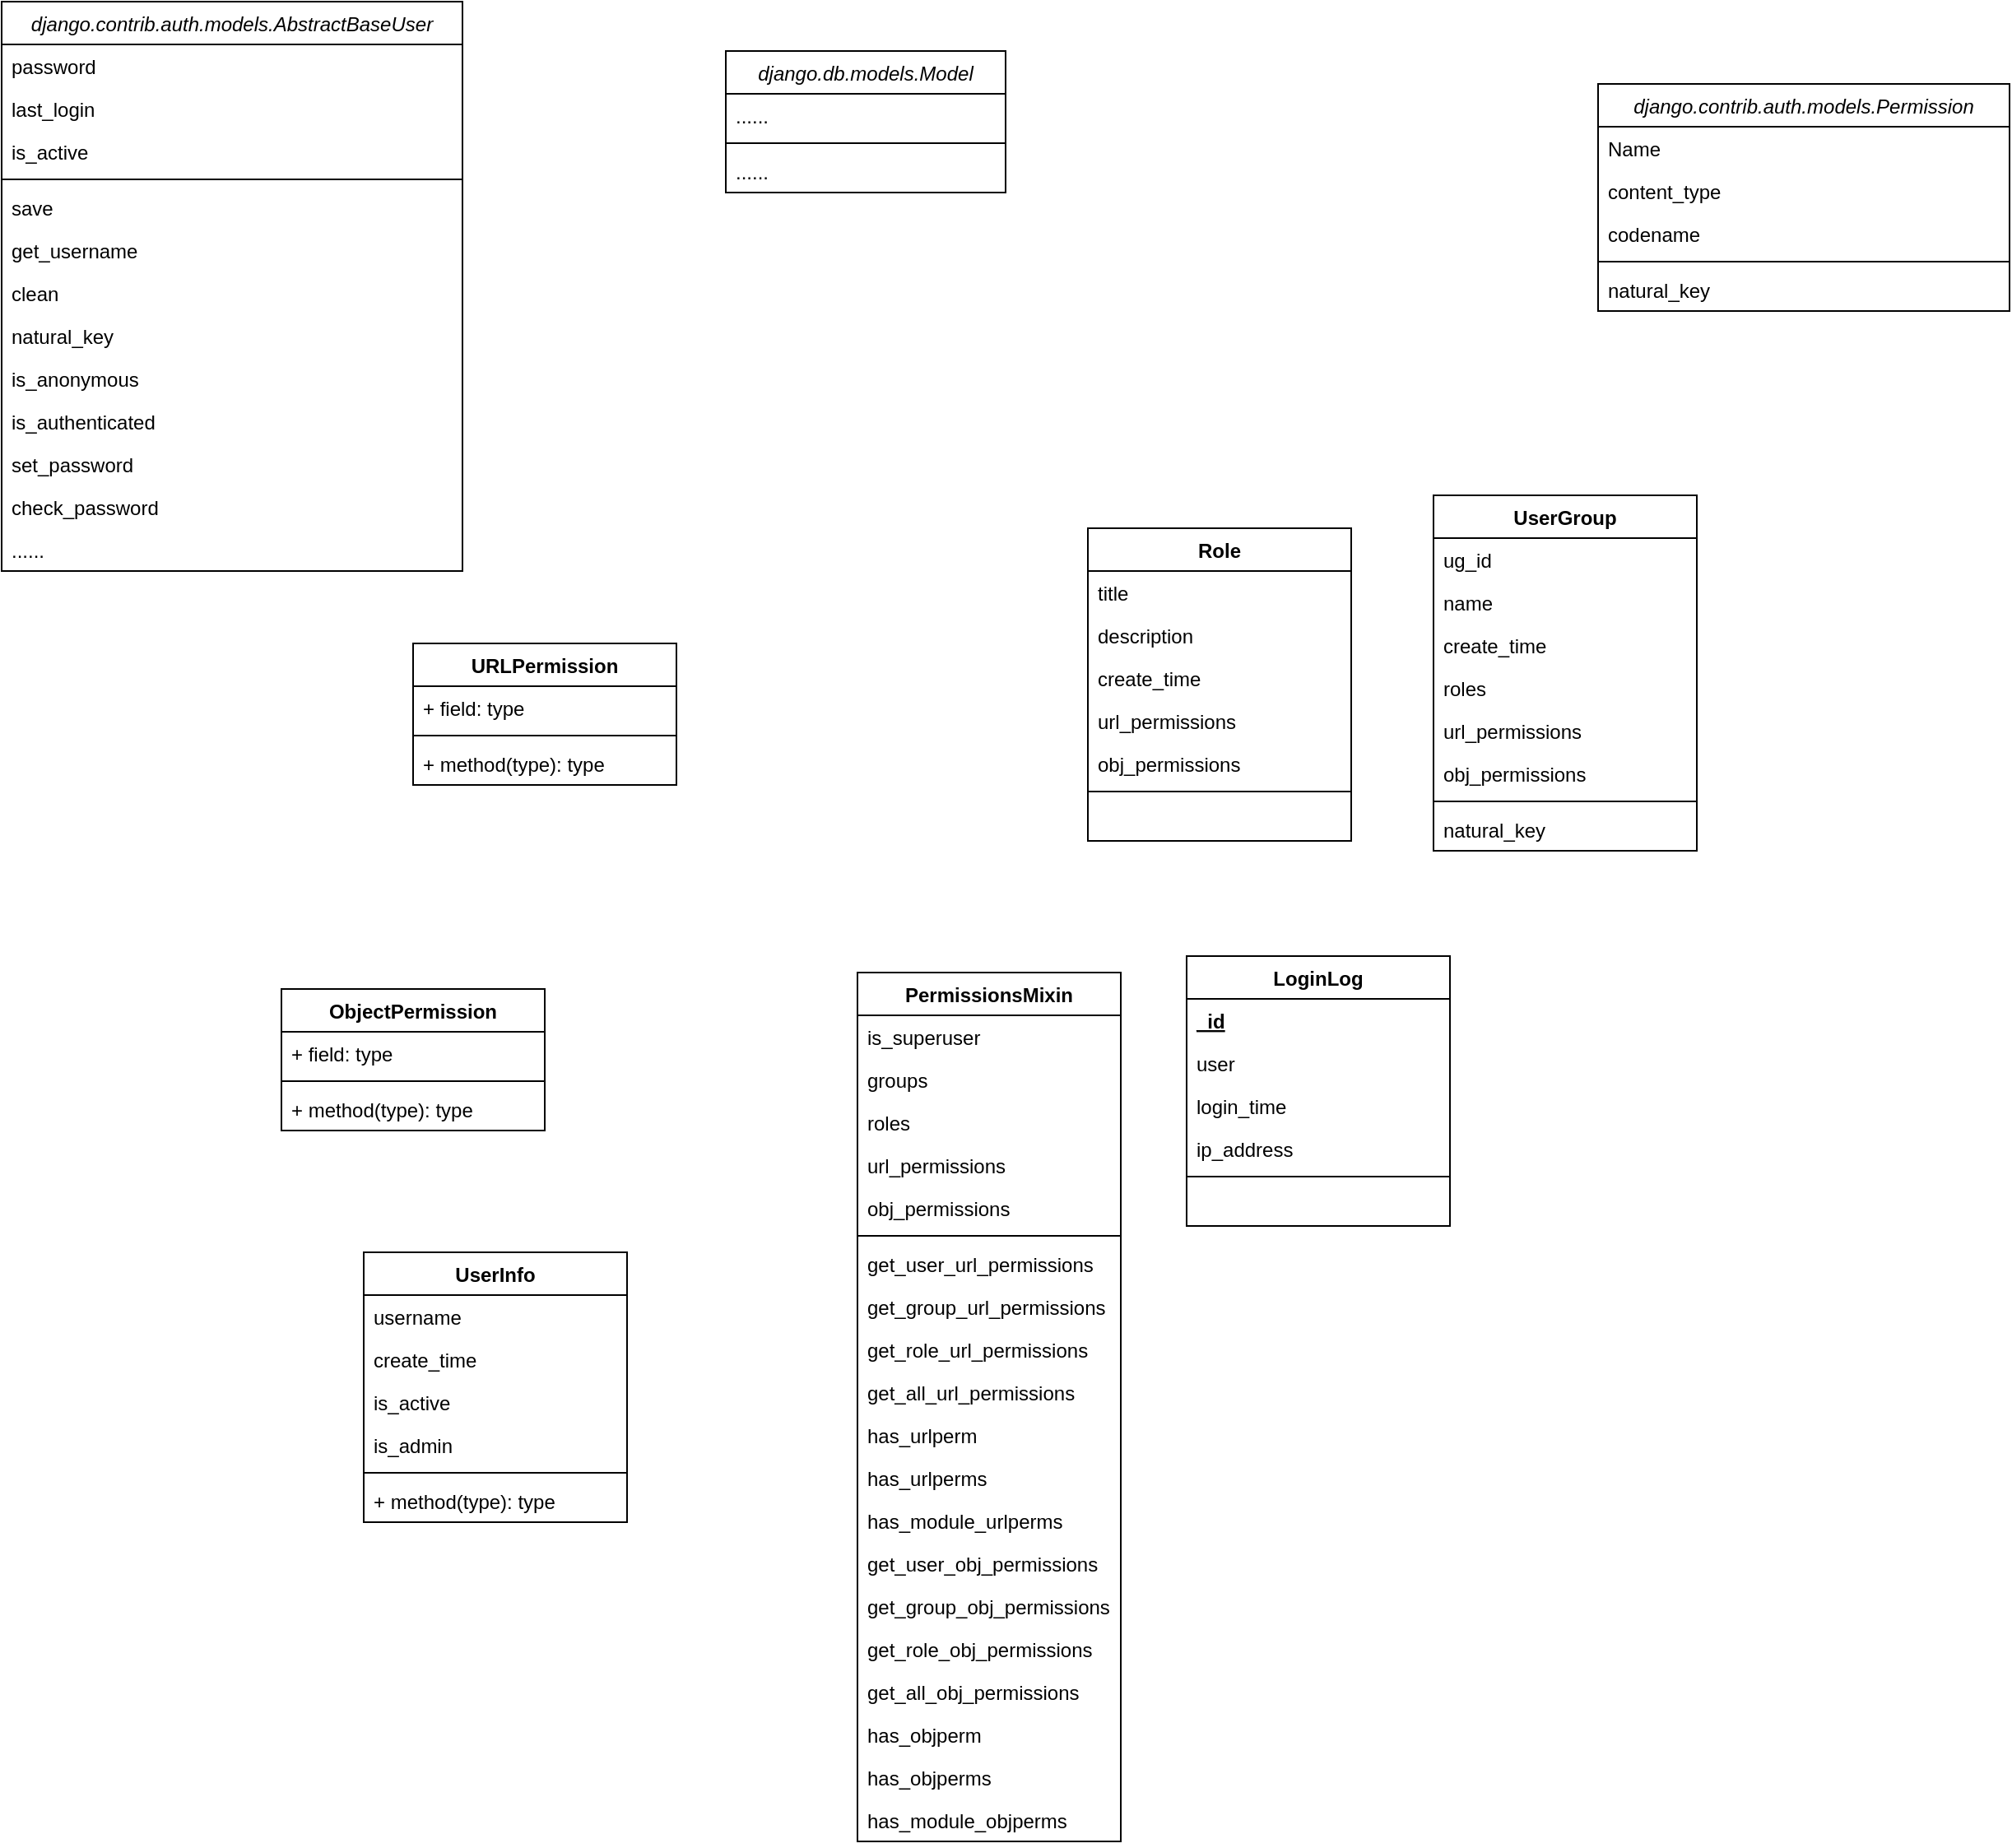 <mxfile version="14.6.6" type="github">
  <diagram id="C5RBs43oDa-KdzZeNtuy" name="Page-1">
    <mxGraphModel dx="1817" dy="1717" grid="1" gridSize="10" guides="1" tooltips="1" connect="1" arrows="1" fold="1" page="1" pageScale="1" pageWidth="827" pageHeight="1169" math="0" shadow="0">
      <root>
        <mxCell id="WIyWlLk6GJQsqaUBKTNV-0" />
        <mxCell id="WIyWlLk6GJQsqaUBKTNV-1" parent="WIyWlLk6GJQsqaUBKTNV-0" />
        <mxCell id="3Rl2veNW5t0FOkaSvxXf-0" value="django.db.models.Model" style="swimlane;fontStyle=2;align=center;verticalAlign=top;childLayout=stackLayout;horizontal=1;startSize=26;horizontalStack=0;resizeParent=1;resizeLast=0;collapsible=1;marginBottom=0;rounded=0;shadow=0;strokeWidth=1;" vertex="1" parent="WIyWlLk6GJQsqaUBKTNV-1">
          <mxGeometry x="70" y="-190" width="170" height="86" as="geometry">
            <mxRectangle x="230" y="140" width="160" height="26" as="alternateBounds" />
          </mxGeometry>
        </mxCell>
        <mxCell id="3Rl2veNW5t0FOkaSvxXf-30" value="......" style="text;align=left;verticalAlign=top;spacingLeft=4;spacingRight=4;overflow=hidden;rotatable=0;points=[[0,0.5],[1,0.5]];portConstraint=eastwest;" vertex="1" parent="3Rl2veNW5t0FOkaSvxXf-0">
          <mxGeometry y="26" width="170" height="26" as="geometry" />
        </mxCell>
        <mxCell id="3Rl2veNW5t0FOkaSvxXf-31" value="" style="line;html=1;strokeWidth=1;align=left;verticalAlign=middle;spacingTop=-1;spacingLeft=3;spacingRight=3;rotatable=0;labelPosition=right;points=[];portConstraint=eastwest;" vertex="1" parent="3Rl2veNW5t0FOkaSvxXf-0">
          <mxGeometry y="52" width="170" height="8" as="geometry" />
        </mxCell>
        <mxCell id="3Rl2veNW5t0FOkaSvxXf-32" value="......" style="text;align=left;verticalAlign=top;spacingLeft=4;spacingRight=4;overflow=hidden;rotatable=0;points=[[0,0.5],[1,0.5]];portConstraint=eastwest;" vertex="1" parent="3Rl2veNW5t0FOkaSvxXf-0">
          <mxGeometry y="60" width="170" height="26" as="geometry" />
        </mxCell>
        <mxCell id="3Rl2veNW5t0FOkaSvxXf-7" value="django.contrib.auth.models.AbstractBaseUser" style="swimlane;fontStyle=2;align=center;verticalAlign=top;childLayout=stackLayout;horizontal=1;startSize=26;horizontalStack=0;resizeParent=1;resizeLast=0;collapsible=1;marginBottom=0;rounded=0;shadow=0;strokeWidth=1;" vertex="1" parent="WIyWlLk6GJQsqaUBKTNV-1">
          <mxGeometry x="-370" y="-220" width="280" height="346" as="geometry">
            <mxRectangle x="230" y="140" width="160" height="26" as="alternateBounds" />
          </mxGeometry>
        </mxCell>
        <mxCell id="3Rl2veNW5t0FOkaSvxXf-16" value="password" style="text;align=left;verticalAlign=top;spacingLeft=4;spacingRight=4;overflow=hidden;rotatable=0;points=[[0,0.5],[1,0.5]];portConstraint=eastwest;" vertex="1" parent="3Rl2veNW5t0FOkaSvxXf-7">
          <mxGeometry y="26" width="280" height="26" as="geometry" />
        </mxCell>
        <mxCell id="3Rl2veNW5t0FOkaSvxXf-17" value="last_login" style="text;align=left;verticalAlign=top;spacingLeft=4;spacingRight=4;overflow=hidden;rotatable=0;points=[[0,0.5],[1,0.5]];portConstraint=eastwest;" vertex="1" parent="3Rl2veNW5t0FOkaSvxXf-7">
          <mxGeometry y="52" width="280" height="26" as="geometry" />
        </mxCell>
        <mxCell id="3Rl2veNW5t0FOkaSvxXf-18" value="is_active" style="text;align=left;verticalAlign=top;spacingLeft=4;spacingRight=4;overflow=hidden;rotatable=0;points=[[0,0.5],[1,0.5]];portConstraint=eastwest;" vertex="1" parent="3Rl2veNW5t0FOkaSvxXf-7">
          <mxGeometry y="78" width="280" height="26" as="geometry" />
        </mxCell>
        <mxCell id="3Rl2veNW5t0FOkaSvxXf-19" value="" style="line;html=1;strokeWidth=1;align=left;verticalAlign=middle;spacingTop=-1;spacingLeft=3;spacingRight=3;rotatable=0;labelPosition=right;points=[];portConstraint=eastwest;" vertex="1" parent="3Rl2veNW5t0FOkaSvxXf-7">
          <mxGeometry y="104" width="280" height="8" as="geometry" />
        </mxCell>
        <mxCell id="3Rl2veNW5t0FOkaSvxXf-21" value="save" style="text;align=left;verticalAlign=top;spacingLeft=4;spacingRight=4;overflow=hidden;rotatable=0;points=[[0,0.5],[1,0.5]];portConstraint=eastwest;" vertex="1" parent="3Rl2veNW5t0FOkaSvxXf-7">
          <mxGeometry y="112" width="280" height="26" as="geometry" />
        </mxCell>
        <mxCell id="3Rl2veNW5t0FOkaSvxXf-20" value="get_username" style="text;align=left;verticalAlign=top;spacingLeft=4;spacingRight=4;overflow=hidden;rotatable=0;points=[[0,0.5],[1,0.5]];portConstraint=eastwest;" vertex="1" parent="3Rl2veNW5t0FOkaSvxXf-7">
          <mxGeometry y="138" width="280" height="26" as="geometry" />
        </mxCell>
        <mxCell id="3Rl2veNW5t0FOkaSvxXf-22" value="clean" style="text;align=left;verticalAlign=top;spacingLeft=4;spacingRight=4;overflow=hidden;rotatable=0;points=[[0,0.5],[1,0.5]];portConstraint=eastwest;" vertex="1" parent="3Rl2veNW5t0FOkaSvxXf-7">
          <mxGeometry y="164" width="280" height="26" as="geometry" />
        </mxCell>
        <mxCell id="3Rl2veNW5t0FOkaSvxXf-23" value="natural_key" style="text;align=left;verticalAlign=top;spacingLeft=4;spacingRight=4;overflow=hidden;rotatable=0;points=[[0,0.5],[1,0.5]];portConstraint=eastwest;" vertex="1" parent="3Rl2veNW5t0FOkaSvxXf-7">
          <mxGeometry y="190" width="280" height="26" as="geometry" />
        </mxCell>
        <mxCell id="3Rl2veNW5t0FOkaSvxXf-24" value="is_anonymous" style="text;align=left;verticalAlign=top;spacingLeft=4;spacingRight=4;overflow=hidden;rotatable=0;points=[[0,0.5],[1,0.5]];portConstraint=eastwest;" vertex="1" parent="3Rl2veNW5t0FOkaSvxXf-7">
          <mxGeometry y="216" width="280" height="26" as="geometry" />
        </mxCell>
        <mxCell id="3Rl2veNW5t0FOkaSvxXf-25" value="is_authenticated" style="text;align=left;verticalAlign=top;spacingLeft=4;spacingRight=4;overflow=hidden;rotatable=0;points=[[0,0.5],[1,0.5]];portConstraint=eastwest;" vertex="1" parent="3Rl2veNW5t0FOkaSvxXf-7">
          <mxGeometry y="242" width="280" height="26" as="geometry" />
        </mxCell>
        <mxCell id="3Rl2veNW5t0FOkaSvxXf-26" value="set_password" style="text;align=left;verticalAlign=top;spacingLeft=4;spacingRight=4;overflow=hidden;rotatable=0;points=[[0,0.5],[1,0.5]];portConstraint=eastwest;" vertex="1" parent="3Rl2veNW5t0FOkaSvxXf-7">
          <mxGeometry y="268" width="280" height="26" as="geometry" />
        </mxCell>
        <mxCell id="3Rl2veNW5t0FOkaSvxXf-29" value="check_password" style="text;align=left;verticalAlign=top;spacingLeft=4;spacingRight=4;overflow=hidden;rotatable=0;points=[[0,0.5],[1,0.5]];portConstraint=eastwest;" vertex="1" parent="3Rl2veNW5t0FOkaSvxXf-7">
          <mxGeometry y="294" width="280" height="26" as="geometry" />
        </mxCell>
        <mxCell id="3Rl2veNW5t0FOkaSvxXf-27" value="......" style="text;align=left;verticalAlign=top;spacingLeft=4;spacingRight=4;overflow=hidden;rotatable=0;points=[[0,0.5],[1,0.5]];portConstraint=eastwest;" vertex="1" parent="3Rl2veNW5t0FOkaSvxXf-7">
          <mxGeometry y="320" width="280" height="26" as="geometry" />
        </mxCell>
        <mxCell id="3Rl2veNW5t0FOkaSvxXf-8" value="django.contrib.auth.models.Permission" style="swimlane;fontStyle=2;align=center;verticalAlign=top;childLayout=stackLayout;horizontal=1;startSize=26;horizontalStack=0;resizeParent=1;resizeLast=0;collapsible=1;marginBottom=0;rounded=0;shadow=0;strokeWidth=1;" vertex="1" parent="WIyWlLk6GJQsqaUBKTNV-1">
          <mxGeometry x="600" y="-170" width="250" height="138" as="geometry">
            <mxRectangle x="230" y="140" width="160" height="26" as="alternateBounds" />
          </mxGeometry>
        </mxCell>
        <mxCell id="3Rl2veNW5t0FOkaSvxXf-9" value="Name" style="text;align=left;verticalAlign=top;spacingLeft=4;spacingRight=4;overflow=hidden;rotatable=0;points=[[0,0.5],[1,0.5]];portConstraint=eastwest;" vertex="1" parent="3Rl2veNW5t0FOkaSvxXf-8">
          <mxGeometry y="26" width="250" height="26" as="geometry" />
        </mxCell>
        <mxCell id="3Rl2veNW5t0FOkaSvxXf-12" value="content_type" style="text;align=left;verticalAlign=top;spacingLeft=4;spacingRight=4;overflow=hidden;rotatable=0;points=[[0,0.5],[1,0.5]];portConstraint=eastwest;" vertex="1" parent="3Rl2veNW5t0FOkaSvxXf-8">
          <mxGeometry y="52" width="250" height="26" as="geometry" />
        </mxCell>
        <mxCell id="3Rl2veNW5t0FOkaSvxXf-11" value="codename" style="text;align=left;verticalAlign=top;spacingLeft=4;spacingRight=4;overflow=hidden;rotatable=0;points=[[0,0.5],[1,0.5]];portConstraint=eastwest;" vertex="1" parent="3Rl2veNW5t0FOkaSvxXf-8">
          <mxGeometry y="78" width="250" height="26" as="geometry" />
        </mxCell>
        <mxCell id="3Rl2veNW5t0FOkaSvxXf-10" value="" style="line;html=1;strokeWidth=1;align=left;verticalAlign=middle;spacingTop=-1;spacingLeft=3;spacingRight=3;rotatable=0;labelPosition=right;points=[];portConstraint=eastwest;" vertex="1" parent="3Rl2veNW5t0FOkaSvxXf-8">
          <mxGeometry y="104" width="250" height="8" as="geometry" />
        </mxCell>
        <mxCell id="3Rl2veNW5t0FOkaSvxXf-15" value="natural_key" style="text;align=left;verticalAlign=top;spacingLeft=4;spacingRight=4;overflow=hidden;rotatable=0;points=[[0,0.5],[1,0.5]];portConstraint=eastwest;" vertex="1" parent="3Rl2veNW5t0FOkaSvxXf-8">
          <mxGeometry y="112" width="250" height="26" as="geometry" />
        </mxCell>
        <mxCell id="3Rl2veNW5t0FOkaSvxXf-33" value="LoginLog" style="swimlane;fontStyle=1;align=center;verticalAlign=top;childLayout=stackLayout;horizontal=1;startSize=26;horizontalStack=0;resizeParent=1;resizeParentMax=0;resizeLast=0;collapsible=1;marginBottom=0;" vertex="1" parent="WIyWlLk6GJQsqaUBKTNV-1">
          <mxGeometry x="350" y="360" width="160" height="164" as="geometry" />
        </mxCell>
        <mxCell id="3Rl2veNW5t0FOkaSvxXf-64" value="_id" style="text;strokeColor=none;fillColor=none;align=left;verticalAlign=top;spacingLeft=4;spacingRight=4;overflow=hidden;rotatable=0;points=[[0,0.5],[1,0.5]];portConstraint=eastwest;fontStyle=5" vertex="1" parent="3Rl2veNW5t0FOkaSvxXf-33">
          <mxGeometry y="26" width="160" height="26" as="geometry" />
        </mxCell>
        <mxCell id="3Rl2veNW5t0FOkaSvxXf-34" value="user" style="text;strokeColor=none;fillColor=none;align=left;verticalAlign=top;spacingLeft=4;spacingRight=4;overflow=hidden;rotatable=0;points=[[0,0.5],[1,0.5]];portConstraint=eastwest;" vertex="1" parent="3Rl2veNW5t0FOkaSvxXf-33">
          <mxGeometry y="52" width="160" height="26" as="geometry" />
        </mxCell>
        <mxCell id="3Rl2veNW5t0FOkaSvxXf-61" value="login_time" style="text;strokeColor=none;fillColor=none;align=left;verticalAlign=top;spacingLeft=4;spacingRight=4;overflow=hidden;rotatable=0;points=[[0,0.5],[1,0.5]];portConstraint=eastwest;" vertex="1" parent="3Rl2veNW5t0FOkaSvxXf-33">
          <mxGeometry y="78" width="160" height="26" as="geometry" />
        </mxCell>
        <mxCell id="3Rl2veNW5t0FOkaSvxXf-62" value="ip_address" style="text;strokeColor=none;fillColor=none;align=left;verticalAlign=top;spacingLeft=4;spacingRight=4;overflow=hidden;rotatable=0;points=[[0,0.5],[1,0.5]];portConstraint=eastwest;" vertex="1" parent="3Rl2veNW5t0FOkaSvxXf-33">
          <mxGeometry y="104" width="160" height="26" as="geometry" />
        </mxCell>
        <mxCell id="3Rl2veNW5t0FOkaSvxXf-35" value="" style="line;strokeWidth=1;fillColor=none;align=left;verticalAlign=middle;spacingTop=-1;spacingLeft=3;spacingRight=3;rotatable=0;labelPosition=right;points=[];portConstraint=eastwest;" vertex="1" parent="3Rl2veNW5t0FOkaSvxXf-33">
          <mxGeometry y="130" width="160" height="8" as="geometry" />
        </mxCell>
        <mxCell id="3Rl2veNW5t0FOkaSvxXf-63" value=" " style="text;strokeColor=none;fillColor=none;align=left;verticalAlign=top;spacingLeft=4;spacingRight=4;overflow=hidden;rotatable=0;points=[[0,0.5],[1,0.5]];portConstraint=eastwest;" vertex="1" parent="3Rl2veNW5t0FOkaSvxXf-33">
          <mxGeometry y="138" width="160" height="26" as="geometry" />
        </mxCell>
        <mxCell id="3Rl2veNW5t0FOkaSvxXf-37" value="URLPermission" style="swimlane;fontStyle=1;align=center;verticalAlign=top;childLayout=stackLayout;horizontal=1;startSize=26;horizontalStack=0;resizeParent=1;resizeParentMax=0;resizeLast=0;collapsible=1;marginBottom=0;" vertex="1" parent="WIyWlLk6GJQsqaUBKTNV-1">
          <mxGeometry x="-120" y="170" width="160" height="86" as="geometry" />
        </mxCell>
        <mxCell id="3Rl2veNW5t0FOkaSvxXf-38" value="+ field: type" style="text;strokeColor=none;fillColor=none;align=left;verticalAlign=top;spacingLeft=4;spacingRight=4;overflow=hidden;rotatable=0;points=[[0,0.5],[1,0.5]];portConstraint=eastwest;" vertex="1" parent="3Rl2veNW5t0FOkaSvxXf-37">
          <mxGeometry y="26" width="160" height="26" as="geometry" />
        </mxCell>
        <mxCell id="3Rl2veNW5t0FOkaSvxXf-39" value="" style="line;strokeWidth=1;fillColor=none;align=left;verticalAlign=middle;spacingTop=-1;spacingLeft=3;spacingRight=3;rotatable=0;labelPosition=right;points=[];portConstraint=eastwest;" vertex="1" parent="3Rl2veNW5t0FOkaSvxXf-37">
          <mxGeometry y="52" width="160" height="8" as="geometry" />
        </mxCell>
        <mxCell id="3Rl2veNW5t0FOkaSvxXf-40" value="+ method(type): type" style="text;strokeColor=none;fillColor=none;align=left;verticalAlign=top;spacingLeft=4;spacingRight=4;overflow=hidden;rotatable=0;points=[[0,0.5],[1,0.5]];portConstraint=eastwest;" vertex="1" parent="3Rl2veNW5t0FOkaSvxXf-37">
          <mxGeometry y="60" width="160" height="26" as="geometry" />
        </mxCell>
        <mxCell id="3Rl2veNW5t0FOkaSvxXf-41" value="Role" style="swimlane;fontStyle=1;align=center;verticalAlign=top;childLayout=stackLayout;horizontal=1;startSize=26;horizontalStack=0;resizeParent=1;resizeParentMax=0;resizeLast=0;collapsible=1;marginBottom=0;" vertex="1" parent="WIyWlLk6GJQsqaUBKTNV-1">
          <mxGeometry x="290" y="100" width="160" height="190" as="geometry" />
        </mxCell>
        <mxCell id="3Rl2veNW5t0FOkaSvxXf-42" value="title" style="text;strokeColor=none;fillColor=none;align=left;verticalAlign=top;spacingLeft=4;spacingRight=4;overflow=hidden;rotatable=0;points=[[0,0.5],[1,0.5]];portConstraint=eastwest;" vertex="1" parent="3Rl2veNW5t0FOkaSvxXf-41">
          <mxGeometry y="26" width="160" height="26" as="geometry" />
        </mxCell>
        <mxCell id="3Rl2veNW5t0FOkaSvxXf-99" value="description" style="text;strokeColor=none;fillColor=none;align=left;verticalAlign=top;spacingLeft=4;spacingRight=4;overflow=hidden;rotatable=0;points=[[0,0.5],[1,0.5]];portConstraint=eastwest;" vertex="1" parent="3Rl2veNW5t0FOkaSvxXf-41">
          <mxGeometry y="52" width="160" height="26" as="geometry" />
        </mxCell>
        <mxCell id="3Rl2veNW5t0FOkaSvxXf-100" value="create_time" style="text;strokeColor=none;fillColor=none;align=left;verticalAlign=top;spacingLeft=4;spacingRight=4;overflow=hidden;rotatable=0;points=[[0,0.5],[1,0.5]];portConstraint=eastwest;" vertex="1" parent="3Rl2veNW5t0FOkaSvxXf-41">
          <mxGeometry y="78" width="160" height="26" as="geometry" />
        </mxCell>
        <mxCell id="3Rl2veNW5t0FOkaSvxXf-101" value="url_permissions" style="text;strokeColor=none;fillColor=none;align=left;verticalAlign=top;spacingLeft=4;spacingRight=4;overflow=hidden;rotatable=0;points=[[0,0.5],[1,0.5]];portConstraint=eastwest;" vertex="1" parent="3Rl2veNW5t0FOkaSvxXf-41">
          <mxGeometry y="104" width="160" height="26" as="geometry" />
        </mxCell>
        <mxCell id="3Rl2veNW5t0FOkaSvxXf-102" value="obj_permissions" style="text;strokeColor=none;fillColor=none;align=left;verticalAlign=top;spacingLeft=4;spacingRight=4;overflow=hidden;rotatable=0;points=[[0,0.5],[1,0.5]];portConstraint=eastwest;" vertex="1" parent="3Rl2veNW5t0FOkaSvxXf-41">
          <mxGeometry y="130" width="160" height="26" as="geometry" />
        </mxCell>
        <mxCell id="3Rl2veNW5t0FOkaSvxXf-43" value="" style="line;strokeWidth=1;fillColor=none;align=left;verticalAlign=middle;spacingTop=-1;spacingLeft=3;spacingRight=3;rotatable=0;labelPosition=right;points=[];portConstraint=eastwest;" vertex="1" parent="3Rl2veNW5t0FOkaSvxXf-41">
          <mxGeometry y="156" width="160" height="8" as="geometry" />
        </mxCell>
        <mxCell id="3Rl2veNW5t0FOkaSvxXf-44" value=" " style="text;strokeColor=none;fillColor=none;align=left;verticalAlign=top;spacingLeft=4;spacingRight=4;overflow=hidden;rotatable=0;points=[[0,0.5],[1,0.5]];portConstraint=eastwest;" vertex="1" parent="3Rl2veNW5t0FOkaSvxXf-41">
          <mxGeometry y="164" width="160" height="26" as="geometry" />
        </mxCell>
        <mxCell id="3Rl2veNW5t0FOkaSvxXf-45" value="UserGroup" style="swimlane;fontStyle=1;align=center;verticalAlign=top;childLayout=stackLayout;horizontal=1;startSize=26;horizontalStack=0;resizeParent=1;resizeParentMax=0;resizeLast=0;collapsible=1;marginBottom=0;" vertex="1" parent="WIyWlLk6GJQsqaUBKTNV-1">
          <mxGeometry x="500" y="80" width="160" height="216" as="geometry" />
        </mxCell>
        <mxCell id="3Rl2veNW5t0FOkaSvxXf-46" value="ug_id" style="text;strokeColor=none;fillColor=none;align=left;verticalAlign=top;spacingLeft=4;spacingRight=4;overflow=hidden;rotatable=0;points=[[0,0.5],[1,0.5]];portConstraint=eastwest;" vertex="1" parent="3Rl2veNW5t0FOkaSvxXf-45">
          <mxGeometry y="26" width="160" height="26" as="geometry" />
        </mxCell>
        <mxCell id="3Rl2veNW5t0FOkaSvxXf-94" value="name" style="text;strokeColor=none;fillColor=none;align=left;verticalAlign=top;spacingLeft=4;spacingRight=4;overflow=hidden;rotatable=0;points=[[0,0.5],[1,0.5]];portConstraint=eastwest;" vertex="1" parent="3Rl2veNW5t0FOkaSvxXf-45">
          <mxGeometry y="52" width="160" height="26" as="geometry" />
        </mxCell>
        <mxCell id="3Rl2veNW5t0FOkaSvxXf-95" value="create_time" style="text;strokeColor=none;fillColor=none;align=left;verticalAlign=top;spacingLeft=4;spacingRight=4;overflow=hidden;rotatable=0;points=[[0,0.5],[1,0.5]];portConstraint=eastwest;" vertex="1" parent="3Rl2veNW5t0FOkaSvxXf-45">
          <mxGeometry y="78" width="160" height="26" as="geometry" />
        </mxCell>
        <mxCell id="3Rl2veNW5t0FOkaSvxXf-96" value="roles" style="text;strokeColor=none;fillColor=none;align=left;verticalAlign=top;spacingLeft=4;spacingRight=4;overflow=hidden;rotatable=0;points=[[0,0.5],[1,0.5]];portConstraint=eastwest;" vertex="1" parent="3Rl2veNW5t0FOkaSvxXf-45">
          <mxGeometry y="104" width="160" height="26" as="geometry" />
        </mxCell>
        <mxCell id="3Rl2veNW5t0FOkaSvxXf-97" value="url_permissions" style="text;strokeColor=none;fillColor=none;align=left;verticalAlign=top;spacingLeft=4;spacingRight=4;overflow=hidden;rotatable=0;points=[[0,0.5],[1,0.5]];portConstraint=eastwest;" vertex="1" parent="3Rl2veNW5t0FOkaSvxXf-45">
          <mxGeometry y="130" width="160" height="26" as="geometry" />
        </mxCell>
        <mxCell id="3Rl2veNW5t0FOkaSvxXf-98" value="obj_permissions" style="text;strokeColor=none;fillColor=none;align=left;verticalAlign=top;spacingLeft=4;spacingRight=4;overflow=hidden;rotatable=0;points=[[0,0.5],[1,0.5]];portConstraint=eastwest;" vertex="1" parent="3Rl2veNW5t0FOkaSvxXf-45">
          <mxGeometry y="156" width="160" height="26" as="geometry" />
        </mxCell>
        <mxCell id="3Rl2veNW5t0FOkaSvxXf-47" value="" style="line;strokeWidth=1;fillColor=none;align=left;verticalAlign=middle;spacingTop=-1;spacingLeft=3;spacingRight=3;rotatable=0;labelPosition=right;points=[];portConstraint=eastwest;" vertex="1" parent="3Rl2veNW5t0FOkaSvxXf-45">
          <mxGeometry y="182" width="160" height="8" as="geometry" />
        </mxCell>
        <mxCell id="3Rl2veNW5t0FOkaSvxXf-48" value="natural_key" style="text;strokeColor=none;fillColor=none;align=left;verticalAlign=top;spacingLeft=4;spacingRight=4;overflow=hidden;rotatable=0;points=[[0,0.5],[1,0.5]];portConstraint=eastwest;" vertex="1" parent="3Rl2veNW5t0FOkaSvxXf-45">
          <mxGeometry y="190" width="160" height="26" as="geometry" />
        </mxCell>
        <mxCell id="3Rl2veNW5t0FOkaSvxXf-49" value="PermissionsMixin" style="swimlane;fontStyle=1;align=center;verticalAlign=top;childLayout=stackLayout;horizontal=1;startSize=26;horizontalStack=0;resizeParent=1;resizeParentMax=0;resizeLast=0;collapsible=1;marginBottom=0;" vertex="1" parent="WIyWlLk6GJQsqaUBKTNV-1">
          <mxGeometry x="150" y="370" width="160" height="528" as="geometry" />
        </mxCell>
        <mxCell id="3Rl2veNW5t0FOkaSvxXf-50" value="is_superuser" style="text;strokeColor=none;fillColor=none;align=left;verticalAlign=top;spacingLeft=4;spacingRight=4;overflow=hidden;rotatable=0;points=[[0,0.5],[1,0.5]];portConstraint=eastwest;" vertex="1" parent="3Rl2veNW5t0FOkaSvxXf-49">
          <mxGeometry y="26" width="160" height="26" as="geometry" />
        </mxCell>
        <mxCell id="3Rl2veNW5t0FOkaSvxXf-68" value="groups" style="text;strokeColor=none;fillColor=none;align=left;verticalAlign=top;spacingLeft=4;spacingRight=4;overflow=hidden;rotatable=0;points=[[0,0.5],[1,0.5]];portConstraint=eastwest;" vertex="1" parent="3Rl2veNW5t0FOkaSvxXf-49">
          <mxGeometry y="52" width="160" height="26" as="geometry" />
        </mxCell>
        <mxCell id="3Rl2veNW5t0FOkaSvxXf-69" value="roles" style="text;strokeColor=none;fillColor=none;align=left;verticalAlign=top;spacingLeft=4;spacingRight=4;overflow=hidden;rotatable=0;points=[[0,0.5],[1,0.5]];portConstraint=eastwest;" vertex="1" parent="3Rl2veNW5t0FOkaSvxXf-49">
          <mxGeometry y="78" width="160" height="26" as="geometry" />
        </mxCell>
        <mxCell id="3Rl2veNW5t0FOkaSvxXf-70" value="url_permissions" style="text;strokeColor=none;fillColor=none;align=left;verticalAlign=top;spacingLeft=4;spacingRight=4;overflow=hidden;rotatable=0;points=[[0,0.5],[1,0.5]];portConstraint=eastwest;" vertex="1" parent="3Rl2veNW5t0FOkaSvxXf-49">
          <mxGeometry y="104" width="160" height="26" as="geometry" />
        </mxCell>
        <mxCell id="3Rl2veNW5t0FOkaSvxXf-71" value="obj_permissions" style="text;strokeColor=none;fillColor=none;align=left;verticalAlign=top;spacingLeft=4;spacingRight=4;overflow=hidden;rotatable=0;points=[[0,0.5],[1,0.5]];portConstraint=eastwest;" vertex="1" parent="3Rl2veNW5t0FOkaSvxXf-49">
          <mxGeometry y="130" width="160" height="26" as="geometry" />
        </mxCell>
        <mxCell id="3Rl2veNW5t0FOkaSvxXf-51" value="" style="line;strokeWidth=1;fillColor=none;align=left;verticalAlign=middle;spacingTop=-1;spacingLeft=3;spacingRight=3;rotatable=0;labelPosition=right;points=[];portConstraint=eastwest;" vertex="1" parent="3Rl2veNW5t0FOkaSvxXf-49">
          <mxGeometry y="156" width="160" height="8" as="geometry" />
        </mxCell>
        <mxCell id="3Rl2veNW5t0FOkaSvxXf-73" value="get_user_url_permissions" style="text;strokeColor=none;fillColor=none;align=left;verticalAlign=top;spacingLeft=4;spacingRight=4;overflow=hidden;rotatable=0;points=[[0,0.5],[1,0.5]];portConstraint=eastwest;" vertex="1" parent="3Rl2veNW5t0FOkaSvxXf-49">
          <mxGeometry y="164" width="160" height="26" as="geometry" />
        </mxCell>
        <mxCell id="3Rl2veNW5t0FOkaSvxXf-78" value="get_group_url_permissions" style="text;strokeColor=none;fillColor=none;align=left;verticalAlign=top;spacingLeft=4;spacingRight=4;overflow=hidden;rotatable=0;points=[[0,0.5],[1,0.5]];portConstraint=eastwest;" vertex="1" parent="3Rl2veNW5t0FOkaSvxXf-49">
          <mxGeometry y="190" width="160" height="26" as="geometry" />
        </mxCell>
        <mxCell id="3Rl2veNW5t0FOkaSvxXf-79" value="get_role_url_permissions" style="text;strokeColor=none;fillColor=none;align=left;verticalAlign=top;spacingLeft=4;spacingRight=4;overflow=hidden;rotatable=0;points=[[0,0.5],[1,0.5]];portConstraint=eastwest;" vertex="1" parent="3Rl2veNW5t0FOkaSvxXf-49">
          <mxGeometry y="216" width="160" height="26" as="geometry" />
        </mxCell>
        <mxCell id="3Rl2veNW5t0FOkaSvxXf-74" value="get_all_url_permissions" style="text;strokeColor=none;fillColor=none;align=left;verticalAlign=top;spacingLeft=4;spacingRight=4;overflow=hidden;rotatable=0;points=[[0,0.5],[1,0.5]];portConstraint=eastwest;" vertex="1" parent="3Rl2veNW5t0FOkaSvxXf-49">
          <mxGeometry y="242" width="160" height="26" as="geometry" />
        </mxCell>
        <mxCell id="3Rl2veNW5t0FOkaSvxXf-75" value="has_urlperm" style="text;strokeColor=none;fillColor=none;align=left;verticalAlign=top;spacingLeft=4;spacingRight=4;overflow=hidden;rotatable=0;points=[[0,0.5],[1,0.5]];portConstraint=eastwest;" vertex="1" parent="3Rl2veNW5t0FOkaSvxXf-49">
          <mxGeometry y="268" width="160" height="26" as="geometry" />
        </mxCell>
        <mxCell id="3Rl2veNW5t0FOkaSvxXf-76" value="has_urlperms" style="text;strokeColor=none;fillColor=none;align=left;verticalAlign=top;spacingLeft=4;spacingRight=4;overflow=hidden;rotatable=0;points=[[0,0.5],[1,0.5]];portConstraint=eastwest;" vertex="1" parent="3Rl2veNW5t0FOkaSvxXf-49">
          <mxGeometry y="294" width="160" height="26" as="geometry" />
        </mxCell>
        <mxCell id="3Rl2veNW5t0FOkaSvxXf-77" value="has_module_urlperms" style="text;strokeColor=none;fillColor=none;align=left;verticalAlign=top;spacingLeft=4;spacingRight=4;overflow=hidden;rotatable=0;points=[[0,0.5],[1,0.5]];portConstraint=eastwest;" vertex="1" parent="3Rl2veNW5t0FOkaSvxXf-49">
          <mxGeometry y="320" width="160" height="26" as="geometry" />
        </mxCell>
        <mxCell id="3Rl2veNW5t0FOkaSvxXf-52" value="get_user_obj_permissions" style="text;strokeColor=none;fillColor=none;align=left;verticalAlign=top;spacingLeft=4;spacingRight=4;overflow=hidden;rotatable=0;points=[[0,0.5],[1,0.5]];portConstraint=eastwest;" vertex="1" parent="3Rl2veNW5t0FOkaSvxXf-49">
          <mxGeometry y="346" width="160" height="26" as="geometry" />
        </mxCell>
        <mxCell id="3Rl2veNW5t0FOkaSvxXf-93" value="get_group_obj_permissions" style="text;strokeColor=none;fillColor=none;align=left;verticalAlign=top;spacingLeft=4;spacingRight=4;overflow=hidden;rotatable=0;points=[[0,0.5],[1,0.5]];portConstraint=eastwest;" vertex="1" parent="3Rl2veNW5t0FOkaSvxXf-49">
          <mxGeometry y="372" width="160" height="26" as="geometry" />
        </mxCell>
        <mxCell id="3Rl2veNW5t0FOkaSvxXf-92" value="get_role_obj_permissions" style="text;strokeColor=none;fillColor=none;align=left;verticalAlign=top;spacingLeft=4;spacingRight=4;overflow=hidden;rotatable=0;points=[[0,0.5],[1,0.5]];portConstraint=eastwest;" vertex="1" parent="3Rl2veNW5t0FOkaSvxXf-49">
          <mxGeometry y="398" width="160" height="26" as="geometry" />
        </mxCell>
        <mxCell id="3Rl2veNW5t0FOkaSvxXf-91" value="get_all_obj_permissions" style="text;strokeColor=none;fillColor=none;align=left;verticalAlign=top;spacingLeft=4;spacingRight=4;overflow=hidden;rotatable=0;points=[[0,0.5],[1,0.5]];portConstraint=eastwest;" vertex="1" parent="3Rl2veNW5t0FOkaSvxXf-49">
          <mxGeometry y="424" width="160" height="26" as="geometry" />
        </mxCell>
        <mxCell id="3Rl2veNW5t0FOkaSvxXf-88" value="has_objperm" style="text;strokeColor=none;fillColor=none;align=left;verticalAlign=top;spacingLeft=4;spacingRight=4;overflow=hidden;rotatable=0;points=[[0,0.5],[1,0.5]];portConstraint=eastwest;" vertex="1" parent="3Rl2veNW5t0FOkaSvxXf-49">
          <mxGeometry y="450" width="160" height="26" as="geometry" />
        </mxCell>
        <mxCell id="3Rl2veNW5t0FOkaSvxXf-89" value="has_objperms" style="text;strokeColor=none;fillColor=none;align=left;verticalAlign=top;spacingLeft=4;spacingRight=4;overflow=hidden;rotatable=0;points=[[0,0.5],[1,0.5]];portConstraint=eastwest;" vertex="1" parent="3Rl2veNW5t0FOkaSvxXf-49">
          <mxGeometry y="476" width="160" height="26" as="geometry" />
        </mxCell>
        <mxCell id="3Rl2veNW5t0FOkaSvxXf-90" value="has_module_objperms" style="text;strokeColor=none;fillColor=none;align=left;verticalAlign=top;spacingLeft=4;spacingRight=4;overflow=hidden;rotatable=0;points=[[0,0.5],[1,0.5]];portConstraint=eastwest;" vertex="1" parent="3Rl2veNW5t0FOkaSvxXf-49">
          <mxGeometry y="502" width="160" height="26" as="geometry" />
        </mxCell>
        <mxCell id="3Rl2veNW5t0FOkaSvxXf-53" value="UserInfo" style="swimlane;fontStyle=1;align=center;verticalAlign=top;childLayout=stackLayout;horizontal=1;startSize=26;horizontalStack=0;resizeParent=1;resizeParentMax=0;resizeLast=0;collapsible=1;marginBottom=0;" vertex="1" parent="WIyWlLk6GJQsqaUBKTNV-1">
          <mxGeometry x="-150" y="540" width="160" height="164" as="geometry" />
        </mxCell>
        <mxCell id="3Rl2veNW5t0FOkaSvxXf-54" value="username" style="text;strokeColor=none;fillColor=none;align=left;verticalAlign=top;spacingLeft=4;spacingRight=4;overflow=hidden;rotatable=0;points=[[0,0.5],[1,0.5]];portConstraint=eastwest;" vertex="1" parent="3Rl2veNW5t0FOkaSvxXf-53">
          <mxGeometry y="26" width="160" height="26" as="geometry" />
        </mxCell>
        <mxCell id="3Rl2veNW5t0FOkaSvxXf-65" value="create_time" style="text;strokeColor=none;fillColor=none;align=left;verticalAlign=top;spacingLeft=4;spacingRight=4;overflow=hidden;rotatable=0;points=[[0,0.5],[1,0.5]];portConstraint=eastwest;" vertex="1" parent="3Rl2veNW5t0FOkaSvxXf-53">
          <mxGeometry y="52" width="160" height="26" as="geometry" />
        </mxCell>
        <mxCell id="3Rl2veNW5t0FOkaSvxXf-66" value="is_active" style="text;strokeColor=none;fillColor=none;align=left;verticalAlign=top;spacingLeft=4;spacingRight=4;overflow=hidden;rotatable=0;points=[[0,0.5],[1,0.5]];portConstraint=eastwest;" vertex="1" parent="3Rl2veNW5t0FOkaSvxXf-53">
          <mxGeometry y="78" width="160" height="26" as="geometry" />
        </mxCell>
        <mxCell id="3Rl2veNW5t0FOkaSvxXf-67" value="is_admin" style="text;strokeColor=none;fillColor=none;align=left;verticalAlign=top;spacingLeft=4;spacingRight=4;overflow=hidden;rotatable=0;points=[[0,0.5],[1,0.5]];portConstraint=eastwest;" vertex="1" parent="3Rl2veNW5t0FOkaSvxXf-53">
          <mxGeometry y="104" width="160" height="26" as="geometry" />
        </mxCell>
        <mxCell id="3Rl2veNW5t0FOkaSvxXf-55" value="" style="line;strokeWidth=1;fillColor=none;align=left;verticalAlign=middle;spacingTop=-1;spacingLeft=3;spacingRight=3;rotatable=0;labelPosition=right;points=[];portConstraint=eastwest;" vertex="1" parent="3Rl2veNW5t0FOkaSvxXf-53">
          <mxGeometry y="130" width="160" height="8" as="geometry" />
        </mxCell>
        <mxCell id="3Rl2veNW5t0FOkaSvxXf-56" value="+ method(type): type" style="text;strokeColor=none;fillColor=none;align=left;verticalAlign=top;spacingLeft=4;spacingRight=4;overflow=hidden;rotatable=0;points=[[0,0.5],[1,0.5]];portConstraint=eastwest;" vertex="1" parent="3Rl2veNW5t0FOkaSvxXf-53">
          <mxGeometry y="138" width="160" height="26" as="geometry" />
        </mxCell>
        <mxCell id="3Rl2veNW5t0FOkaSvxXf-57" value="ObjectPermission" style="swimlane;fontStyle=1;align=center;verticalAlign=top;childLayout=stackLayout;horizontal=1;startSize=26;horizontalStack=0;resizeParent=1;resizeParentMax=0;resizeLast=0;collapsible=1;marginBottom=0;" vertex="1" parent="WIyWlLk6GJQsqaUBKTNV-1">
          <mxGeometry x="-200" y="380" width="160" height="86" as="geometry" />
        </mxCell>
        <mxCell id="3Rl2veNW5t0FOkaSvxXf-58" value="+ field: type" style="text;strokeColor=none;fillColor=none;align=left;verticalAlign=top;spacingLeft=4;spacingRight=4;overflow=hidden;rotatable=0;points=[[0,0.5],[1,0.5]];portConstraint=eastwest;" vertex="1" parent="3Rl2veNW5t0FOkaSvxXf-57">
          <mxGeometry y="26" width="160" height="26" as="geometry" />
        </mxCell>
        <mxCell id="3Rl2veNW5t0FOkaSvxXf-59" value="" style="line;strokeWidth=1;fillColor=none;align=left;verticalAlign=middle;spacingTop=-1;spacingLeft=3;spacingRight=3;rotatable=0;labelPosition=right;points=[];portConstraint=eastwest;" vertex="1" parent="3Rl2veNW5t0FOkaSvxXf-57">
          <mxGeometry y="52" width="160" height="8" as="geometry" />
        </mxCell>
        <mxCell id="3Rl2veNW5t0FOkaSvxXf-60" value="+ method(type): type" style="text;strokeColor=none;fillColor=none;align=left;verticalAlign=top;spacingLeft=4;spacingRight=4;overflow=hidden;rotatable=0;points=[[0,0.5],[1,0.5]];portConstraint=eastwest;" vertex="1" parent="3Rl2veNW5t0FOkaSvxXf-57">
          <mxGeometry y="60" width="160" height="26" as="geometry" />
        </mxCell>
      </root>
    </mxGraphModel>
  </diagram>
</mxfile>
